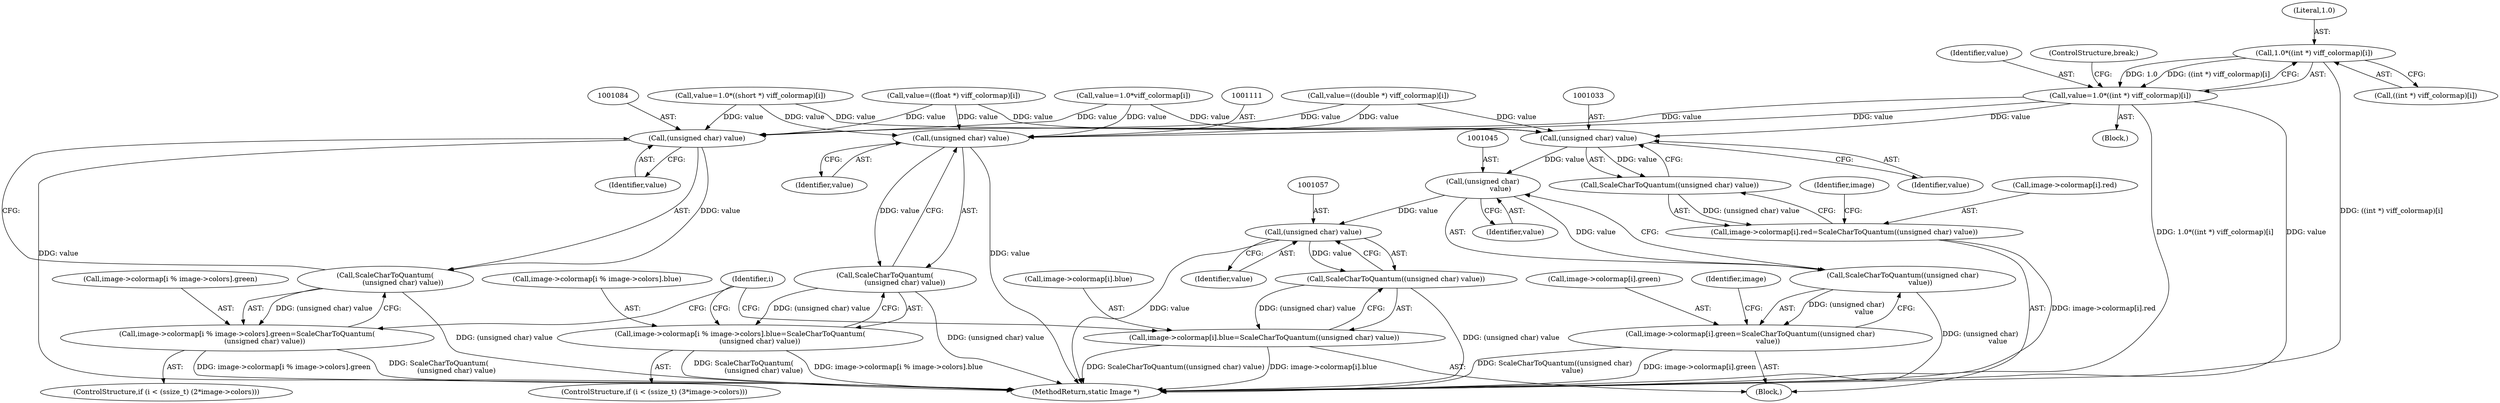 digraph "0_ImageMagick_0474237508f39c4f783208123431815f1ededb76_1@array" {
"1000979" [label="(Call,1.0*((int *) viff_colormap)[i])"];
"1000977" [label="(Call,value=1.0*((int *) viff_colormap)[i])"];
"1001032" [label="(Call,(unsigned char) value)"];
"1001031" [label="(Call,ScaleCharToQuantum((unsigned char) value))"];
"1001023" [label="(Call,image->colormap[i].red=ScaleCharToQuantum((unsigned char) value))"];
"1001044" [label="(Call,(unsigned char)\n                value)"];
"1001043" [label="(Call,ScaleCharToQuantum((unsigned char)\n                value))"];
"1001035" [label="(Call,image->colormap[i].green=ScaleCharToQuantum((unsigned char)\n                value))"];
"1001056" [label="(Call,(unsigned char) value)"];
"1001055" [label="(Call,ScaleCharToQuantum((unsigned char) value))"];
"1001047" [label="(Call,image->colormap[i].blue=ScaleCharToQuantum((unsigned char) value))"];
"1001083" [label="(Call,(unsigned char) value)"];
"1001082" [label="(Call,ScaleCharToQuantum(\n                (unsigned char) value))"];
"1001070" [label="(Call,image->colormap[i % image->colors].green=ScaleCharToQuantum(\n                (unsigned char) value))"];
"1001110" [label="(Call,(unsigned char) value)"];
"1001109" [label="(Call,ScaleCharToQuantum(\n                  (unsigned char) value))"];
"1001097" [label="(Call,image->colormap[i % image->colors].blue=ScaleCharToQuantum(\n                  (unsigned char) value))"];
"1000966" [label="(Call,value=1.0*((short *) viff_colormap)[i])"];
"1001034" [label="(Identifier,value)"];
"1001070" [label="(Call,image->colormap[i % image->colors].green=ScaleCharToQuantum(\n                (unsigned char) value))"];
"1001071" [label="(Call,image->colormap[i % image->colors].green)"];
"1001112" [label="(Identifier,value)"];
"1001083" [label="(Call,(unsigned char) value)"];
"1000988" [label="(Call,value=((float *) viff_colormap)[i])"];
"1000997" [label="(Call,value=((double *) viff_colormap)[i])"];
"1001006" [label="(Call,value=1.0*viff_colormap[i])"];
"1001056" [label="(Call,(unsigned char) value)"];
"1001022" [label="(Block,)"];
"1000980" [label="(Literal,1.0)"];
"1000978" [label="(Identifier,value)"];
"1001032" [label="(Call,(unsigned char) value)"];
"1001036" [label="(Call,image->colormap[i].green)"];
"1001023" [label="(Call,image->colormap[i].red=ScaleCharToQuantum((unsigned char) value))"];
"1001044" [label="(Call,(unsigned char)\n                value)"];
"1001031" [label="(Call,ScaleCharToQuantum((unsigned char) value))"];
"1002358" [label="(MethodReturn,static Image *)"];
"1001048" [label="(Call,image->colormap[i].blue)"];
"1001097" [label="(Call,image->colormap[i % image->colors].blue=ScaleCharToQuantum(\n                  (unsigned char) value))"];
"1001024" [label="(Call,image->colormap[i].red)"];
"1001046" [label="(Identifier,value)"];
"1001055" [label="(Call,ScaleCharToQuantum((unsigned char) value))"];
"1000956" [label="(Identifier,i)"];
"1001043" [label="(Call,ScaleCharToQuantum((unsigned char)\n                value))"];
"1000977" [label="(Call,value=1.0*((int *) viff_colormap)[i])"];
"1001060" [label="(ControlStructure,if (i < (ssize_t) (2*image->colors)))"];
"1001109" [label="(Call,ScaleCharToQuantum(\n                  (unsigned char) value))"];
"1001035" [label="(Call,image->colormap[i].green=ScaleCharToQuantum((unsigned char)\n                value))"];
"1001087" [label="(ControlStructure,if (i < (ssize_t) (3*image->colors)))"];
"1001058" [label="(Identifier,value)"];
"1001085" [label="(Identifier,value)"];
"1000979" [label="(Call,1.0*((int *) viff_colormap)[i])"];
"1001051" [label="(Identifier,image)"];
"1001047" [label="(Call,image->colormap[i].blue=ScaleCharToQuantum((unsigned char) value))"];
"1001110" [label="(Call,(unsigned char) value)"];
"1000981" [label="(Call,((int *) viff_colormap)[i])"];
"1001039" [label="(Identifier,image)"];
"1001082" [label="(Call,ScaleCharToQuantum(\n                (unsigned char) value))"];
"1001098" [label="(Call,image->colormap[i % image->colors].blue)"];
"1000964" [label="(Block,)"];
"1000986" [label="(ControlStructure,break;)"];
"1000979" -> "1000977"  [label="AST: "];
"1000979" -> "1000981"  [label="CFG: "];
"1000980" -> "1000979"  [label="AST: "];
"1000981" -> "1000979"  [label="AST: "];
"1000977" -> "1000979"  [label="CFG: "];
"1000979" -> "1002358"  [label="DDG: ((int *) viff_colormap)[i]"];
"1000979" -> "1000977"  [label="DDG: 1.0"];
"1000979" -> "1000977"  [label="DDG: ((int *) viff_colormap)[i]"];
"1000977" -> "1000964"  [label="AST: "];
"1000978" -> "1000977"  [label="AST: "];
"1000986" -> "1000977"  [label="CFG: "];
"1000977" -> "1002358"  [label="DDG: 1.0*((int *) viff_colormap)[i]"];
"1000977" -> "1002358"  [label="DDG: value"];
"1000977" -> "1001032"  [label="DDG: value"];
"1000977" -> "1001083"  [label="DDG: value"];
"1000977" -> "1001110"  [label="DDG: value"];
"1001032" -> "1001031"  [label="AST: "];
"1001032" -> "1001034"  [label="CFG: "];
"1001033" -> "1001032"  [label="AST: "];
"1001034" -> "1001032"  [label="AST: "];
"1001031" -> "1001032"  [label="CFG: "];
"1001032" -> "1001031"  [label="DDG: value"];
"1000997" -> "1001032"  [label="DDG: value"];
"1001006" -> "1001032"  [label="DDG: value"];
"1000988" -> "1001032"  [label="DDG: value"];
"1000966" -> "1001032"  [label="DDG: value"];
"1001032" -> "1001044"  [label="DDG: value"];
"1001031" -> "1001023"  [label="AST: "];
"1001023" -> "1001031"  [label="CFG: "];
"1001031" -> "1001023"  [label="DDG: (unsigned char) value"];
"1001023" -> "1001022"  [label="AST: "];
"1001024" -> "1001023"  [label="AST: "];
"1001039" -> "1001023"  [label="CFG: "];
"1001023" -> "1002358"  [label="DDG: image->colormap[i].red"];
"1001044" -> "1001043"  [label="AST: "];
"1001044" -> "1001046"  [label="CFG: "];
"1001045" -> "1001044"  [label="AST: "];
"1001046" -> "1001044"  [label="AST: "];
"1001043" -> "1001044"  [label="CFG: "];
"1001044" -> "1001043"  [label="DDG: value"];
"1001044" -> "1001056"  [label="DDG: value"];
"1001043" -> "1001035"  [label="AST: "];
"1001035" -> "1001043"  [label="CFG: "];
"1001043" -> "1002358"  [label="DDG: (unsigned char)\n                value"];
"1001043" -> "1001035"  [label="DDG: (unsigned char)\n                value"];
"1001035" -> "1001022"  [label="AST: "];
"1001036" -> "1001035"  [label="AST: "];
"1001051" -> "1001035"  [label="CFG: "];
"1001035" -> "1002358"  [label="DDG: image->colormap[i].green"];
"1001035" -> "1002358"  [label="DDG: ScaleCharToQuantum((unsigned char)\n                value)"];
"1001056" -> "1001055"  [label="AST: "];
"1001056" -> "1001058"  [label="CFG: "];
"1001057" -> "1001056"  [label="AST: "];
"1001058" -> "1001056"  [label="AST: "];
"1001055" -> "1001056"  [label="CFG: "];
"1001056" -> "1002358"  [label="DDG: value"];
"1001056" -> "1001055"  [label="DDG: value"];
"1001055" -> "1001047"  [label="AST: "];
"1001047" -> "1001055"  [label="CFG: "];
"1001055" -> "1002358"  [label="DDG: (unsigned char) value"];
"1001055" -> "1001047"  [label="DDG: (unsigned char) value"];
"1001047" -> "1001022"  [label="AST: "];
"1001048" -> "1001047"  [label="AST: "];
"1000956" -> "1001047"  [label="CFG: "];
"1001047" -> "1002358"  [label="DDG: ScaleCharToQuantum((unsigned char) value)"];
"1001047" -> "1002358"  [label="DDG: image->colormap[i].blue"];
"1001083" -> "1001082"  [label="AST: "];
"1001083" -> "1001085"  [label="CFG: "];
"1001084" -> "1001083"  [label="AST: "];
"1001085" -> "1001083"  [label="AST: "];
"1001082" -> "1001083"  [label="CFG: "];
"1001083" -> "1002358"  [label="DDG: value"];
"1001083" -> "1001082"  [label="DDG: value"];
"1000997" -> "1001083"  [label="DDG: value"];
"1001006" -> "1001083"  [label="DDG: value"];
"1000988" -> "1001083"  [label="DDG: value"];
"1000966" -> "1001083"  [label="DDG: value"];
"1001082" -> "1001070"  [label="AST: "];
"1001070" -> "1001082"  [label="CFG: "];
"1001082" -> "1002358"  [label="DDG: (unsigned char) value"];
"1001082" -> "1001070"  [label="DDG: (unsigned char) value"];
"1001070" -> "1001060"  [label="AST: "];
"1001071" -> "1001070"  [label="AST: "];
"1000956" -> "1001070"  [label="CFG: "];
"1001070" -> "1002358"  [label="DDG: image->colormap[i % image->colors].green"];
"1001070" -> "1002358"  [label="DDG: ScaleCharToQuantum(\n                (unsigned char) value)"];
"1001110" -> "1001109"  [label="AST: "];
"1001110" -> "1001112"  [label="CFG: "];
"1001111" -> "1001110"  [label="AST: "];
"1001112" -> "1001110"  [label="AST: "];
"1001109" -> "1001110"  [label="CFG: "];
"1001110" -> "1002358"  [label="DDG: value"];
"1001110" -> "1001109"  [label="DDG: value"];
"1000997" -> "1001110"  [label="DDG: value"];
"1001006" -> "1001110"  [label="DDG: value"];
"1000988" -> "1001110"  [label="DDG: value"];
"1000966" -> "1001110"  [label="DDG: value"];
"1001109" -> "1001097"  [label="AST: "];
"1001097" -> "1001109"  [label="CFG: "];
"1001109" -> "1002358"  [label="DDG: (unsigned char) value"];
"1001109" -> "1001097"  [label="DDG: (unsigned char) value"];
"1001097" -> "1001087"  [label="AST: "];
"1001098" -> "1001097"  [label="AST: "];
"1000956" -> "1001097"  [label="CFG: "];
"1001097" -> "1002358"  [label="DDG: ScaleCharToQuantum(\n                  (unsigned char) value)"];
"1001097" -> "1002358"  [label="DDG: image->colormap[i % image->colors].blue"];
}
